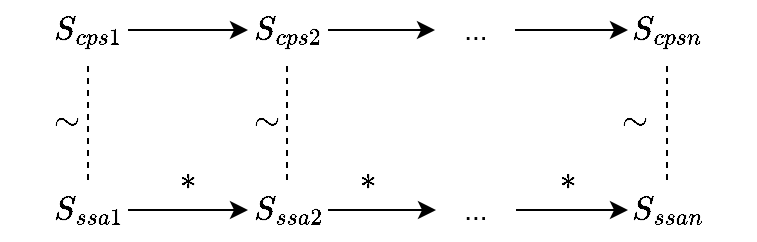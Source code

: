 <mxfile version="21.5.0" type="github">
  <diagram name="第 1 页" id="ue9a35BSr0YPDDQFmYLG">
    <mxGraphModel dx="1052" dy="642" grid="1" gridSize="10" guides="1" tooltips="1" connect="1" arrows="1" fold="1" page="1" pageScale="1" pageWidth="827" pageHeight="1169" math="1" shadow="0">
      <root>
        <mxCell id="0" />
        <mxCell id="1" parent="0" />
        <mxCell id="DjB0LLJIEOoe7MBfoNfe-7" value="" style="edgeStyle=orthogonalEdgeStyle;rounded=0;orthogonalLoop=1;jettySize=auto;html=1;" edge="1" parent="1" source="DjB0LLJIEOoe7MBfoNfe-1" target="DjB0LLJIEOoe7MBfoNfe-6">
          <mxGeometry relative="1" as="geometry" />
        </mxCell>
        <mxCell id="DjB0LLJIEOoe7MBfoNfe-1" value="$$S_{cps1}$$" style="text;html=1;strokeColor=none;fillColor=none;align=center;verticalAlign=middle;whiteSpace=wrap;rounded=0;fontSize=14;" vertex="1" parent="1">
          <mxGeometry x="180" y="140" width="40" height="30" as="geometry" />
        </mxCell>
        <mxCell id="DjB0LLJIEOoe7MBfoNfe-9" value="" style="edgeStyle=orthogonalEdgeStyle;rounded=0;orthogonalLoop=1;jettySize=auto;html=1;" edge="1" parent="1" source="DjB0LLJIEOoe7MBfoNfe-2" target="DjB0LLJIEOoe7MBfoNfe-8">
          <mxGeometry relative="1" as="geometry" />
        </mxCell>
        <mxCell id="DjB0LLJIEOoe7MBfoNfe-2" value="$$S_{ssa1}$$" style="text;html=1;strokeColor=none;fillColor=none;align=center;verticalAlign=middle;whiteSpace=wrap;rounded=0;fontSize=14;" vertex="1" parent="1">
          <mxGeometry x="180" y="230" width="40" height="30" as="geometry" />
        </mxCell>
        <mxCell id="DjB0LLJIEOoe7MBfoNfe-4" value="" style="endArrow=none;html=1;rounded=0;dashed=1;" edge="1" parent="1" source="DjB0LLJIEOoe7MBfoNfe-2" target="DjB0LLJIEOoe7MBfoNfe-1">
          <mxGeometry width="50" height="50" relative="1" as="geometry">
            <mxPoint x="390" y="360" as="sourcePoint" />
            <mxPoint x="440" y="310" as="targetPoint" />
          </mxGeometry>
        </mxCell>
        <mxCell id="DjB0LLJIEOoe7MBfoNfe-5" value="$$\sim$$" style="text;html=1;strokeColor=none;fillColor=none;align=center;verticalAlign=middle;whiteSpace=wrap;rounded=0;fontSize=14;" vertex="1" parent="1">
          <mxGeometry x="170" y="190" width="40" height="20" as="geometry" />
        </mxCell>
        <mxCell id="DjB0LLJIEOoe7MBfoNfe-14" value="" style="edgeStyle=orthogonalEdgeStyle;rounded=0;orthogonalLoop=1;jettySize=auto;html=1;" edge="1" parent="1" source="DjB0LLJIEOoe7MBfoNfe-6" target="DjB0LLJIEOoe7MBfoNfe-13">
          <mxGeometry relative="1" as="geometry" />
        </mxCell>
        <mxCell id="DjB0LLJIEOoe7MBfoNfe-6" value="$$S_{cps2}$$" style="text;html=1;strokeColor=none;fillColor=none;align=center;verticalAlign=middle;whiteSpace=wrap;rounded=0;fontSize=14;" vertex="1" parent="1">
          <mxGeometry x="280" y="140" width="40" height="30" as="geometry" />
        </mxCell>
        <mxCell id="DjB0LLJIEOoe7MBfoNfe-18" value="" style="edgeStyle=orthogonalEdgeStyle;rounded=0;orthogonalLoop=1;jettySize=auto;html=1;" edge="1" parent="1" source="DjB0LLJIEOoe7MBfoNfe-8" target="DjB0LLJIEOoe7MBfoNfe-17">
          <mxGeometry relative="1" as="geometry" />
        </mxCell>
        <mxCell id="DjB0LLJIEOoe7MBfoNfe-8" value="$$S_{ssa2}$$" style="text;html=1;strokeColor=none;fillColor=none;align=center;verticalAlign=middle;whiteSpace=wrap;rounded=0;fontSize=14;" vertex="1" parent="1">
          <mxGeometry x="280" y="230" width="40" height="30" as="geometry" />
        </mxCell>
        <mxCell id="DjB0LLJIEOoe7MBfoNfe-10" value="" style="endArrow=none;html=1;rounded=0;dashed=1;" edge="1" parent="1">
          <mxGeometry width="50" height="50" relative="1" as="geometry">
            <mxPoint x="299.5" y="230" as="sourcePoint" />
            <mxPoint x="299.5" y="170" as="targetPoint" />
          </mxGeometry>
        </mxCell>
        <mxCell id="DjB0LLJIEOoe7MBfoNfe-11" value="$$\sim$$" style="text;html=1;strokeColor=none;fillColor=none;align=center;verticalAlign=middle;whiteSpace=wrap;rounded=0;fontSize=14;" vertex="1" parent="1">
          <mxGeometry x="270" y="190" width="40" height="20" as="geometry" />
        </mxCell>
        <mxCell id="DjB0LLJIEOoe7MBfoNfe-12" value="$$*$$" style="text;html=1;strokeColor=none;fillColor=none;align=center;verticalAlign=middle;whiteSpace=wrap;rounded=0;fontSize=14;" vertex="1" parent="1">
          <mxGeometry x="230" y="220" width="40" height="20" as="geometry" />
        </mxCell>
        <mxCell id="DjB0LLJIEOoe7MBfoNfe-16" value="" style="edgeStyle=orthogonalEdgeStyle;rounded=0;orthogonalLoop=1;jettySize=auto;html=1;" edge="1" parent="1" source="DjB0LLJIEOoe7MBfoNfe-13" target="DjB0LLJIEOoe7MBfoNfe-15">
          <mxGeometry relative="1" as="geometry" />
        </mxCell>
        <mxCell id="DjB0LLJIEOoe7MBfoNfe-13" value="..." style="text;html=1;strokeColor=none;fillColor=none;align=center;verticalAlign=middle;whiteSpace=wrap;rounded=0;fontSize=14;" vertex="1" parent="1">
          <mxGeometry x="373.5" y="140" width="40" height="30" as="geometry" />
        </mxCell>
        <mxCell id="DjB0LLJIEOoe7MBfoNfe-15" value="$$S_{cpsn}$$" style="text;html=1;strokeColor=none;fillColor=none;align=center;verticalAlign=middle;whiteSpace=wrap;rounded=0;fontSize=14;" vertex="1" parent="1">
          <mxGeometry x="470" y="140" width="40" height="30" as="geometry" />
        </mxCell>
        <mxCell id="DjB0LLJIEOoe7MBfoNfe-20" value="" style="edgeStyle=orthogonalEdgeStyle;rounded=0;orthogonalLoop=1;jettySize=auto;html=1;" edge="1" parent="1" source="DjB0LLJIEOoe7MBfoNfe-17" target="DjB0LLJIEOoe7MBfoNfe-19">
          <mxGeometry relative="1" as="geometry" />
        </mxCell>
        <mxCell id="DjB0LLJIEOoe7MBfoNfe-17" value="..." style="text;html=1;strokeColor=none;fillColor=none;align=center;verticalAlign=middle;whiteSpace=wrap;rounded=0;fontSize=14;" vertex="1" parent="1">
          <mxGeometry x="374" y="230" width="40" height="30" as="geometry" />
        </mxCell>
        <mxCell id="DjB0LLJIEOoe7MBfoNfe-19" value="$$S_{ssan}$$" style="text;html=1;strokeColor=none;fillColor=none;align=center;verticalAlign=middle;whiteSpace=wrap;rounded=0;fontSize=14;" vertex="1" parent="1">
          <mxGeometry x="470" y="230" width="40" height="30" as="geometry" />
        </mxCell>
        <mxCell id="DjB0LLJIEOoe7MBfoNfe-21" value="" style="endArrow=none;html=1;rounded=0;dashed=1;" edge="1" parent="1">
          <mxGeometry width="50" height="50" relative="1" as="geometry">
            <mxPoint x="489.5" y="230" as="sourcePoint" />
            <mxPoint x="489.5" y="170" as="targetPoint" />
          </mxGeometry>
        </mxCell>
        <mxCell id="DjB0LLJIEOoe7MBfoNfe-22" value="$$\sim$$" style="text;html=1;strokeColor=none;fillColor=none;align=center;verticalAlign=middle;whiteSpace=wrap;rounded=0;fontSize=14;" vertex="1" parent="1">
          <mxGeometry x="454" y="190" width="40" height="20" as="geometry" />
        </mxCell>
        <mxCell id="DjB0LLJIEOoe7MBfoNfe-24" value="$$*$$" style="text;html=1;strokeColor=none;fillColor=none;align=center;verticalAlign=middle;whiteSpace=wrap;rounded=0;fontSize=14;" vertex="1" parent="1">
          <mxGeometry x="320" y="220" width="40" height="20" as="geometry" />
        </mxCell>
        <mxCell id="DjB0LLJIEOoe7MBfoNfe-25" value="$$*$$" style="text;html=1;strokeColor=none;fillColor=none;align=center;verticalAlign=middle;whiteSpace=wrap;rounded=0;fontSize=14;" vertex="1" parent="1">
          <mxGeometry x="420" y="220" width="40" height="20" as="geometry" />
        </mxCell>
      </root>
    </mxGraphModel>
  </diagram>
</mxfile>
